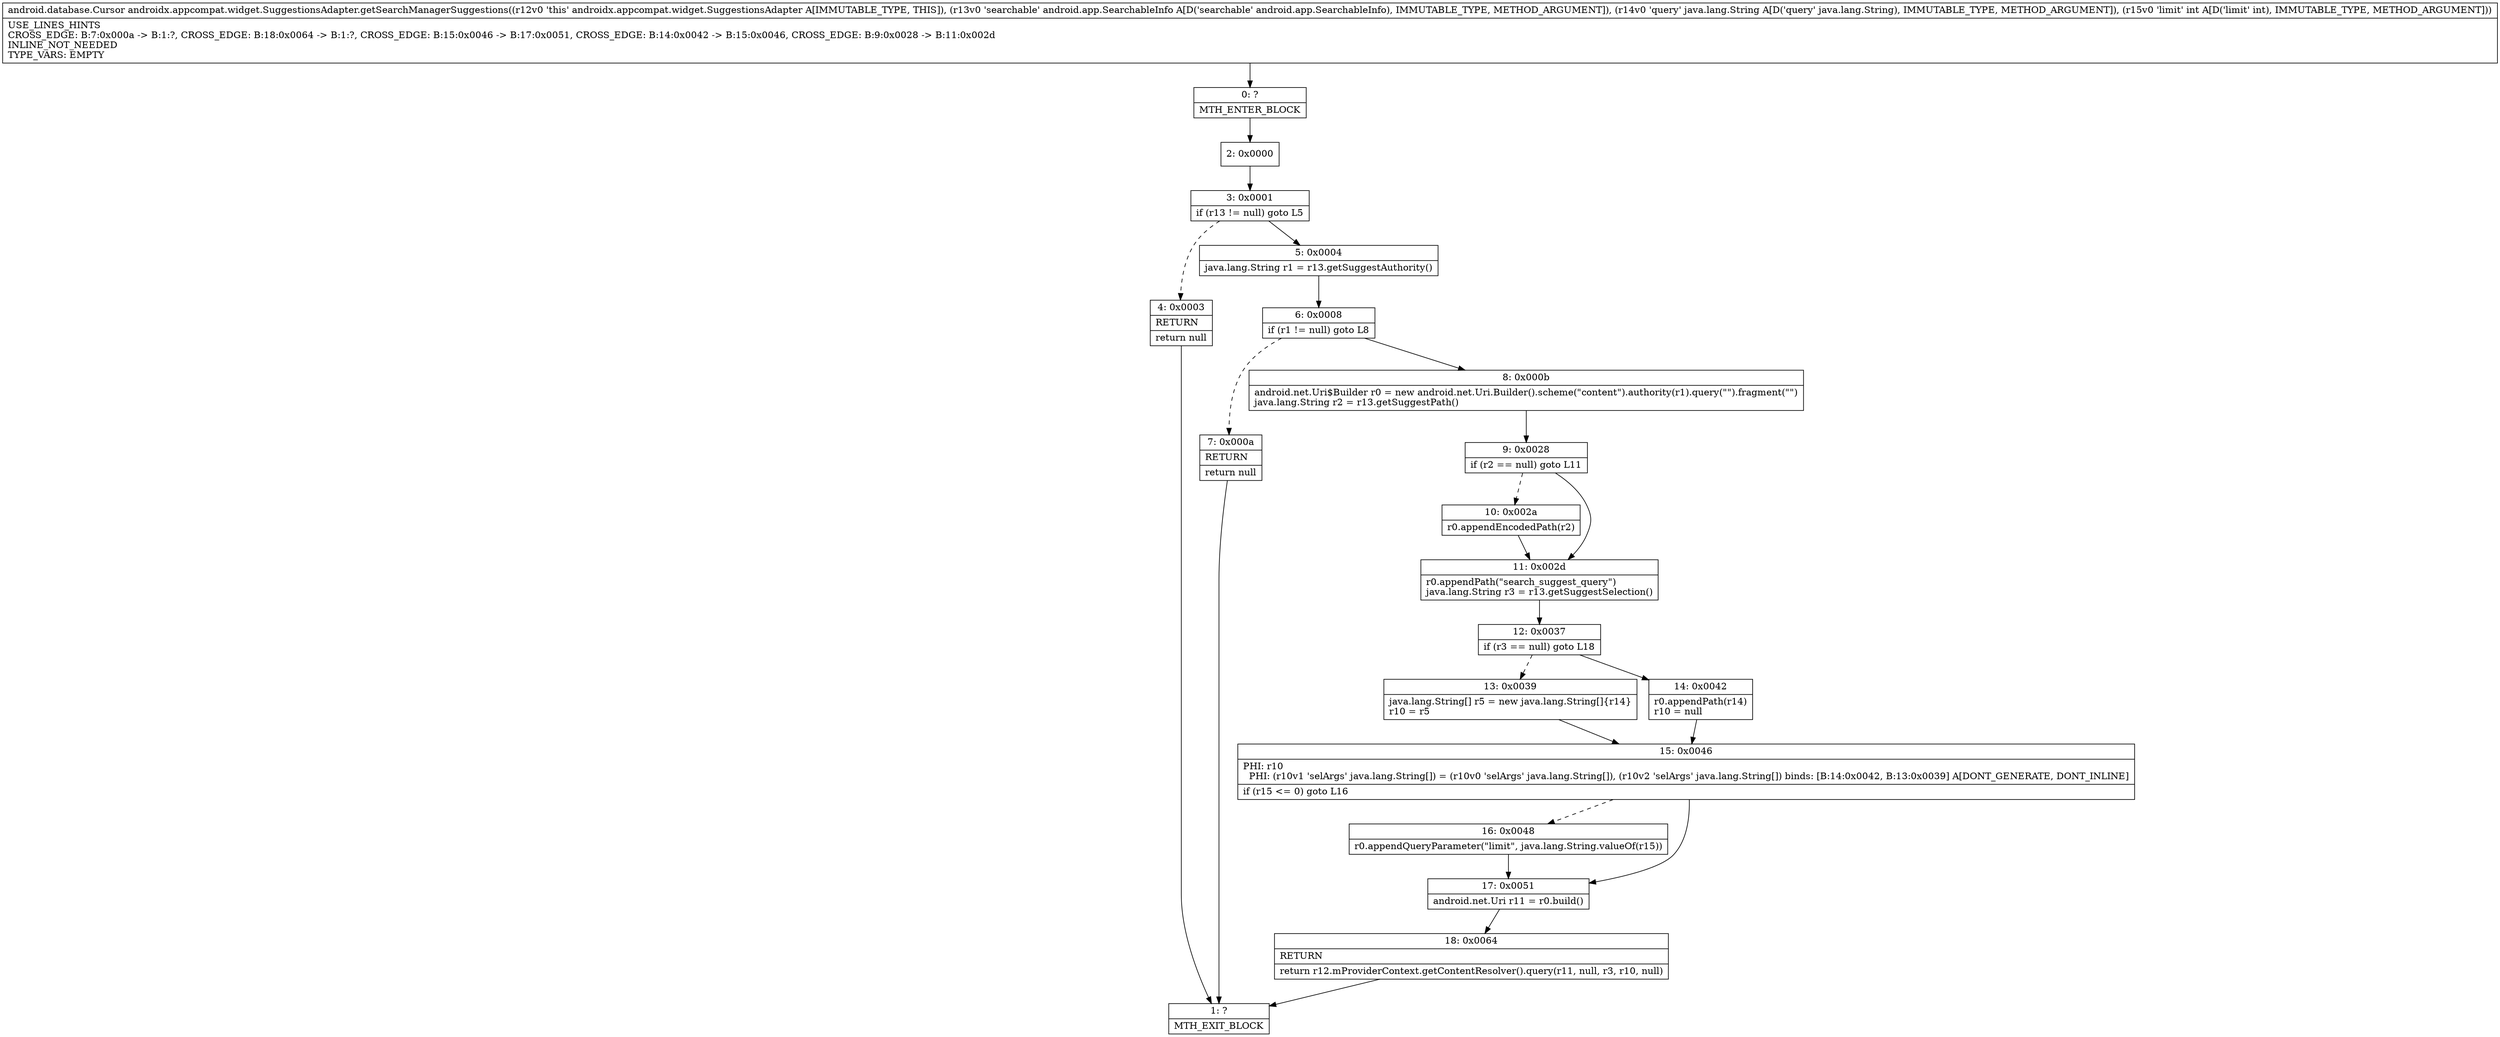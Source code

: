 digraph "CFG forandroidx.appcompat.widget.SuggestionsAdapter.getSearchManagerSuggestions(Landroid\/app\/SearchableInfo;Ljava\/lang\/String;I)Landroid\/database\/Cursor;" {
Node_0 [shape=record,label="{0\:\ ?|MTH_ENTER_BLOCK\l}"];
Node_2 [shape=record,label="{2\:\ 0x0000}"];
Node_3 [shape=record,label="{3\:\ 0x0001|if (r13 != null) goto L5\l}"];
Node_4 [shape=record,label="{4\:\ 0x0003|RETURN\l|return null\l}"];
Node_1 [shape=record,label="{1\:\ ?|MTH_EXIT_BLOCK\l}"];
Node_5 [shape=record,label="{5\:\ 0x0004|java.lang.String r1 = r13.getSuggestAuthority()\l}"];
Node_6 [shape=record,label="{6\:\ 0x0008|if (r1 != null) goto L8\l}"];
Node_7 [shape=record,label="{7\:\ 0x000a|RETURN\l|return null\l}"];
Node_8 [shape=record,label="{8\:\ 0x000b|android.net.Uri$Builder r0 = new android.net.Uri.Builder().scheme(\"content\").authority(r1).query(\"\").fragment(\"\")\ljava.lang.String r2 = r13.getSuggestPath()\l}"];
Node_9 [shape=record,label="{9\:\ 0x0028|if (r2 == null) goto L11\l}"];
Node_10 [shape=record,label="{10\:\ 0x002a|r0.appendEncodedPath(r2)\l}"];
Node_11 [shape=record,label="{11\:\ 0x002d|r0.appendPath(\"search_suggest_query\")\ljava.lang.String r3 = r13.getSuggestSelection()\l}"];
Node_12 [shape=record,label="{12\:\ 0x0037|if (r3 == null) goto L18\l}"];
Node_13 [shape=record,label="{13\:\ 0x0039|java.lang.String[] r5 = new java.lang.String[]\{r14\}\lr10 = r5\l}"];
Node_15 [shape=record,label="{15\:\ 0x0046|PHI: r10 \l  PHI: (r10v1 'selArgs' java.lang.String[]) = (r10v0 'selArgs' java.lang.String[]), (r10v2 'selArgs' java.lang.String[]) binds: [B:14:0x0042, B:13:0x0039] A[DONT_GENERATE, DONT_INLINE]\l|if (r15 \<= 0) goto L16\l}"];
Node_16 [shape=record,label="{16\:\ 0x0048|r0.appendQueryParameter(\"limit\", java.lang.String.valueOf(r15))\l}"];
Node_17 [shape=record,label="{17\:\ 0x0051|android.net.Uri r11 = r0.build()\l}"];
Node_18 [shape=record,label="{18\:\ 0x0064|RETURN\l|return r12.mProviderContext.getContentResolver().query(r11, null, r3, r10, null)\l}"];
Node_14 [shape=record,label="{14\:\ 0x0042|r0.appendPath(r14)\lr10 = null\l}"];
MethodNode[shape=record,label="{android.database.Cursor androidx.appcompat.widget.SuggestionsAdapter.getSearchManagerSuggestions((r12v0 'this' androidx.appcompat.widget.SuggestionsAdapter A[IMMUTABLE_TYPE, THIS]), (r13v0 'searchable' android.app.SearchableInfo A[D('searchable' android.app.SearchableInfo), IMMUTABLE_TYPE, METHOD_ARGUMENT]), (r14v0 'query' java.lang.String A[D('query' java.lang.String), IMMUTABLE_TYPE, METHOD_ARGUMENT]), (r15v0 'limit' int A[D('limit' int), IMMUTABLE_TYPE, METHOD_ARGUMENT]))  | USE_LINES_HINTS\lCROSS_EDGE: B:7:0x000a \-\> B:1:?, CROSS_EDGE: B:18:0x0064 \-\> B:1:?, CROSS_EDGE: B:15:0x0046 \-\> B:17:0x0051, CROSS_EDGE: B:14:0x0042 \-\> B:15:0x0046, CROSS_EDGE: B:9:0x0028 \-\> B:11:0x002d\lINLINE_NOT_NEEDED\lTYPE_VARS: EMPTY\l}"];
MethodNode -> Node_0;Node_0 -> Node_2;
Node_2 -> Node_3;
Node_3 -> Node_4[style=dashed];
Node_3 -> Node_5;
Node_4 -> Node_1;
Node_5 -> Node_6;
Node_6 -> Node_7[style=dashed];
Node_6 -> Node_8;
Node_7 -> Node_1;
Node_8 -> Node_9;
Node_9 -> Node_10[style=dashed];
Node_9 -> Node_11;
Node_10 -> Node_11;
Node_11 -> Node_12;
Node_12 -> Node_13[style=dashed];
Node_12 -> Node_14;
Node_13 -> Node_15;
Node_15 -> Node_16[style=dashed];
Node_15 -> Node_17;
Node_16 -> Node_17;
Node_17 -> Node_18;
Node_18 -> Node_1;
Node_14 -> Node_15;
}

